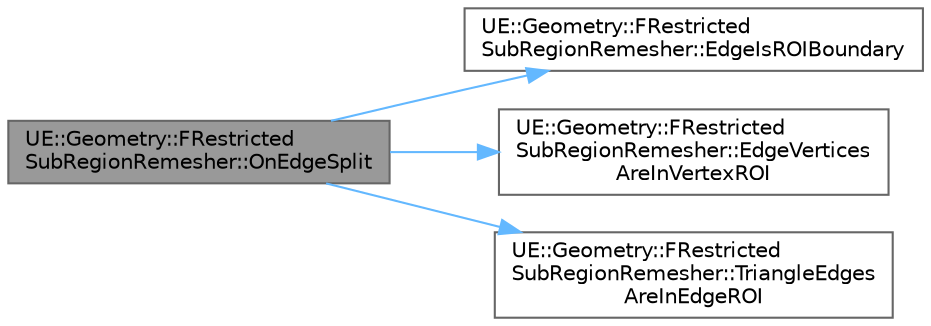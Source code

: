 digraph "UE::Geometry::FRestrictedSubRegionRemesher::OnEdgeSplit"
{
 // INTERACTIVE_SVG=YES
 // LATEX_PDF_SIZE
  bgcolor="transparent";
  edge [fontname=Helvetica,fontsize=10,labelfontname=Helvetica,labelfontsize=10];
  node [fontname=Helvetica,fontsize=10,shape=box,height=0.2,width=0.4];
  rankdir="LR";
  Node1 [id="Node000001",label="UE::Geometry::FRestricted\lSubRegionRemesher::OnEdgeSplit",height=0.2,width=0.4,color="gray40", fillcolor="grey60", style="filled", fontcolor="black",tooltip="Callback for subclasses to override to implement custom behavior."];
  Node1 -> Node2 [id="edge1_Node000001_Node000002",color="steelblue1",style="solid",tooltip=" "];
  Node2 [id="Node000002",label="UE::Geometry::FRestricted\lSubRegionRemesher::EdgeIsROIBoundary",height=0.2,width=0.4,color="grey40", fillcolor="white", style="filled",URL="$d9/d7e/classUE_1_1Geometry_1_1FRestrictedSubRegionRemesher.html#ac7ce3ceb87cc08297718bb7170fdd7d9",tooltip=" "];
  Node1 -> Node3 [id="edge2_Node000001_Node000003",color="steelblue1",style="solid",tooltip=" "];
  Node3 [id="Node000003",label="UE::Geometry::FRestricted\lSubRegionRemesher::EdgeVertices\lAreInVertexROI",height=0.2,width=0.4,color="grey40", fillcolor="white", style="filled",URL="$d9/d7e/classUE_1_1Geometry_1_1FRestrictedSubRegionRemesher.html#a79cdcd712fca86d20ff3efb4e1263fdb",tooltip=" "];
  Node1 -> Node4 [id="edge3_Node000001_Node000004",color="steelblue1",style="solid",tooltip=" "];
  Node4 [id="Node000004",label="UE::Geometry::FRestricted\lSubRegionRemesher::TriangleEdges\lAreInEdgeROI",height=0.2,width=0.4,color="grey40", fillcolor="white", style="filled",URL="$d9/d7e/classUE_1_1Geometry_1_1FRestrictedSubRegionRemesher.html#a49f79a2b72108489b1bba59d45c2a954",tooltip=" "];
}
